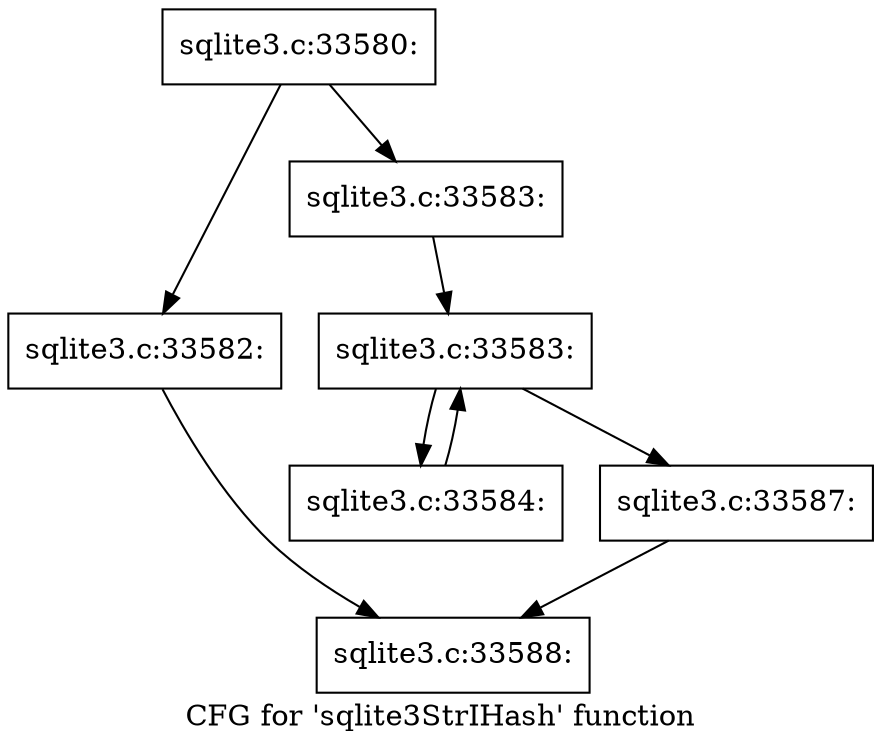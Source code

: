 digraph "CFG for 'sqlite3StrIHash' function" {
	label="CFG for 'sqlite3StrIHash' function";

	Node0x55c0f8eaa420 [shape=record,label="{sqlite3.c:33580:}"];
	Node0x55c0f8eaa420 -> Node0x55c0f8ea7fe0;
	Node0x55c0f8eaa420 -> Node0x55c0f8ea8030;
	Node0x55c0f8ea7fe0 [shape=record,label="{sqlite3.c:33582:}"];
	Node0x55c0f8ea7fe0 -> Node0x55c0f8ea7c00;
	Node0x55c0f8ea8030 [shape=record,label="{sqlite3.c:33583:}"];
	Node0x55c0f8ea8030 -> Node0x55c0f8eab490;
	Node0x55c0f8eab490 [shape=record,label="{sqlite3.c:33583:}"];
	Node0x55c0f8eab490 -> Node0x55c0f8eab810;
	Node0x55c0f8eab490 -> Node0x55c0f8eab550;
	Node0x55c0f8eab810 [shape=record,label="{sqlite3.c:33584:}"];
	Node0x55c0f8eab810 -> Node0x55c0f8eab490;
	Node0x55c0f8eab550 [shape=record,label="{sqlite3.c:33587:}"];
	Node0x55c0f8eab550 -> Node0x55c0f8ea7c00;
	Node0x55c0f8ea7c00 [shape=record,label="{sqlite3.c:33588:}"];
}
